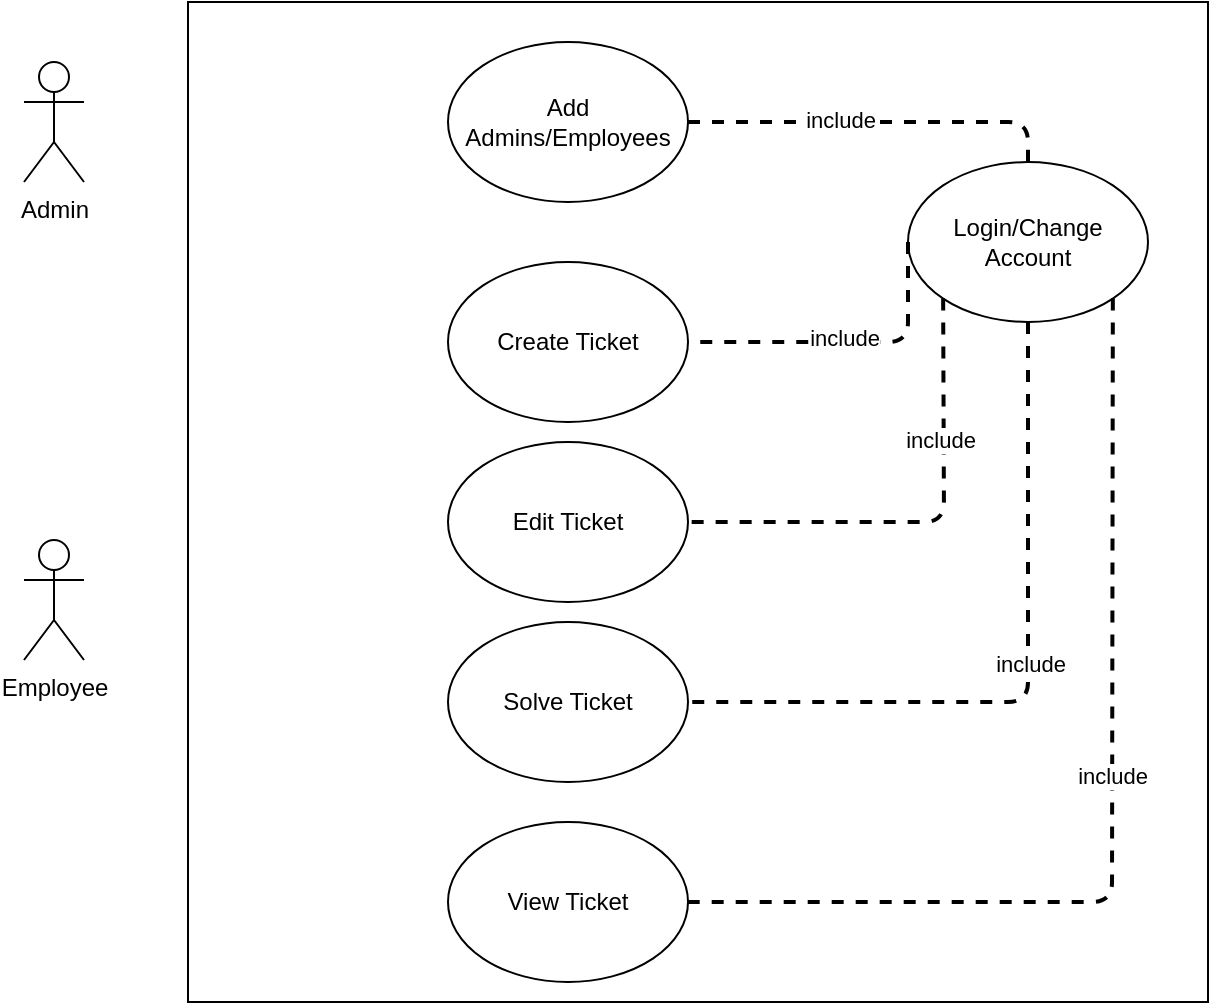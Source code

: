 <mxfile version="14.2.7" type="device"><diagram id="w5vYqfpnXqj4SdNjwyoO" name="Page-1"><mxGraphModel dx="1422" dy="766" grid="1" gridSize="10" guides="1" tooltips="1" connect="1" arrows="1" fold="1" page="1" pageScale="1" pageWidth="827" pageHeight="1169" math="0" shadow="0"><root><mxCell id="0"/><mxCell id="1" parent="0"/><mxCell id="tT3ztpPJM9-cs5h0cQZz-3" value="" style="rounded=0;whiteSpace=wrap;html=1;" parent="1" vertex="1"><mxGeometry x="180" y="150" width="510" height="500" as="geometry"/></mxCell><mxCell id="_ob691hYvgGHAomWaRtU-1" value="Employee" style="shape=umlActor;verticalLabelPosition=bottom;verticalAlign=top;html=1;outlineConnect=0;" parent="1" vertex="1"><mxGeometry x="98" y="419" width="30" height="60" as="geometry"/></mxCell><mxCell id="_ob691hYvgGHAomWaRtU-26" value="Add Admins/Employees" style="ellipse;whiteSpace=wrap;html=1;" parent="1" vertex="1"><mxGeometry x="310" y="170" width="120" height="80" as="geometry"/></mxCell><mxCell id="_ob691hYvgGHAomWaRtU-27" value="Login/Change Account" style="ellipse;whiteSpace=wrap;html=1;" parent="1" vertex="1"><mxGeometry x="540" y="230" width="120" height="80" as="geometry"/></mxCell><mxCell id="_ob691hYvgGHAomWaRtU-30" value="Solve Ticket" style="ellipse;whiteSpace=wrap;html=1;" parent="1" vertex="1"><mxGeometry x="310" y="460" width="120" height="80" as="geometry"/></mxCell><mxCell id="_ob691hYvgGHAomWaRtU-35" value="Create Ticket" style="ellipse;whiteSpace=wrap;html=1;" parent="1" vertex="1"><mxGeometry x="310" y="280" width="120" height="80" as="geometry"/></mxCell><mxCell id="_ob691hYvgGHAomWaRtU-38" value="View Ticket" style="ellipse;whiteSpace=wrap;html=1;" parent="1" vertex="1"><mxGeometry x="310" y="560" width="120" height="80" as="geometry"/></mxCell><mxCell id="_ob691hYvgGHAomWaRtU-40" value="Edit Ticket" style="ellipse;whiteSpace=wrap;html=1;" parent="1" vertex="1"><mxGeometry x="310" y="370" width="120" height="80" as="geometry"/></mxCell><mxCell id="gE2pWHKlTNsszBB63gt_-1" value="Admin" style="shape=umlActor;verticalLabelPosition=bottom;verticalAlign=top;html=1;outlineConnect=0;" parent="1" vertex="1"><mxGeometry x="98" y="180" width="30" height="60" as="geometry"/></mxCell><mxCell id="gE2pWHKlTNsszBB63gt_-10" value="" style="endArrow=none;dashed=1;html=1;strokeWidth=2;exitX=1;exitY=0.5;exitDx=0;exitDy=0;entryX=0.5;entryY=0;entryDx=0;entryDy=0;" parent="1" source="_ob691hYvgGHAomWaRtU-26" target="_ob691hYvgGHAomWaRtU-27" edge="1"><mxGeometry width="50" height="50" relative="1" as="geometry"><mxPoint x="380" y="400" as="sourcePoint"/><mxPoint x="430" y="350" as="targetPoint"/><Array as="points"><mxPoint x="600" y="210"/></Array></mxGeometry></mxCell><mxCell id="gE2pWHKlTNsszBB63gt_-14" value="include" style="edgeLabel;html=1;align=center;verticalAlign=middle;resizable=0;points=[];" parent="gE2pWHKlTNsszBB63gt_-10" vertex="1" connectable="0"><mxGeometry x="-0.202" y="1" relative="1" as="geometry"><mxPoint as="offset"/></mxGeometry></mxCell><mxCell id="gE2pWHKlTNsszBB63gt_-11" value="" style="endArrow=none;dashed=1;html=1;strokeWidth=2;entryX=1;entryY=0.5;entryDx=0;entryDy=0;exitX=1;exitY=1;exitDx=0;exitDy=0;" parent="1" source="_ob691hYvgGHAomWaRtU-27" target="_ob691hYvgGHAomWaRtU-38" edge="1"><mxGeometry width="50" height="50" relative="1" as="geometry"><mxPoint x="380" y="400" as="sourcePoint"/><mxPoint x="430" y="350" as="targetPoint"/><Array as="points"><mxPoint x="642" y="600"/></Array></mxGeometry></mxCell><mxCell id="gE2pWHKlTNsszBB63gt_-15" value="include" style="edgeLabel;html=1;align=center;verticalAlign=middle;resizable=0;points=[];" parent="gE2pWHKlTNsszBB63gt_-11" vertex="1" connectable="0"><mxGeometry x="-0.313" y="-25" relative="1" as="geometry"><mxPoint x="25" y="62" as="offset"/></mxGeometry></mxCell><mxCell id="gE2pWHKlTNsszBB63gt_-12" value="" style="endArrow=none;dashed=1;html=1;strokeWidth=2;entryX=1;entryY=0.5;entryDx=0;entryDy=0;exitX=0;exitY=1;exitDx=0;exitDy=0;" parent="1" source="_ob691hYvgGHAomWaRtU-27" target="_ob691hYvgGHAomWaRtU-40" edge="1"><mxGeometry width="50" height="50" relative="1" as="geometry"><mxPoint x="380" y="400" as="sourcePoint"/><mxPoint x="430" y="350" as="targetPoint"/><Array as="points"><mxPoint x="558" y="410"/></Array></mxGeometry></mxCell><mxCell id="gE2pWHKlTNsszBB63gt_-16" value="include" style="edgeLabel;html=1;align=center;verticalAlign=middle;resizable=0;points=[];" parent="gE2pWHKlTNsszBB63gt_-12" vertex="1" connectable="0"><mxGeometry x="-0.192" y="-2" relative="1" as="geometry"><mxPoint y="-26.3" as="offset"/></mxGeometry></mxCell><mxCell id="gE2pWHKlTNsszBB63gt_-13" value="" style="endArrow=none;dashed=1;html=1;strokeWidth=2;entryX=1;entryY=0.5;entryDx=0;entryDy=0;exitX=0;exitY=0.5;exitDx=0;exitDy=0;" parent="1" source="_ob691hYvgGHAomWaRtU-27" target="_ob691hYvgGHAomWaRtU-35" edge="1"><mxGeometry width="50" height="50" relative="1" as="geometry"><mxPoint x="380" y="400" as="sourcePoint"/><mxPoint x="430" y="350" as="targetPoint"/><Array as="points"><mxPoint x="540" y="320"/></Array></mxGeometry></mxCell><mxCell id="gE2pWHKlTNsszBB63gt_-17" value="include" style="edgeLabel;html=1;align=center;verticalAlign=middle;resizable=0;points=[];" parent="gE2pWHKlTNsszBB63gt_-13" vertex="1" connectable="0"><mxGeometry x="-0.313" y="27" relative="1" as="geometry"><mxPoint x="-27" y="-29" as="offset"/></mxGeometry></mxCell><mxCell id="mjO3ErDI04UPNDuqu2ck-4" value="" style="endArrow=none;dashed=1;html=1;strokeWidth=2;entryX=1;entryY=0.5;entryDx=0;entryDy=0;exitX=0.5;exitY=1;exitDx=0;exitDy=0;" parent="1" source="_ob691hYvgGHAomWaRtU-27" target="_ob691hYvgGHAomWaRtU-30" edge="1"><mxGeometry width="50" height="50" relative="1" as="geometry"><mxPoint x="610" y="320" as="sourcePoint"/><mxPoint x="440" y="610" as="targetPoint"/><Array as="points"><mxPoint x="600" y="500"/></Array></mxGeometry></mxCell><mxCell id="mjO3ErDI04UPNDuqu2ck-5" value="include" style="edgeLabel;html=1;align=center;verticalAlign=middle;resizable=0;points=[];" parent="mjO3ErDI04UPNDuqu2ck-4" vertex="1" connectable="0"><mxGeometry x="-0.313" y="-25" relative="1" as="geometry"><mxPoint x="26.05" y="47.42" as="offset"/></mxGeometry></mxCell></root></mxGraphModel></diagram></mxfile>